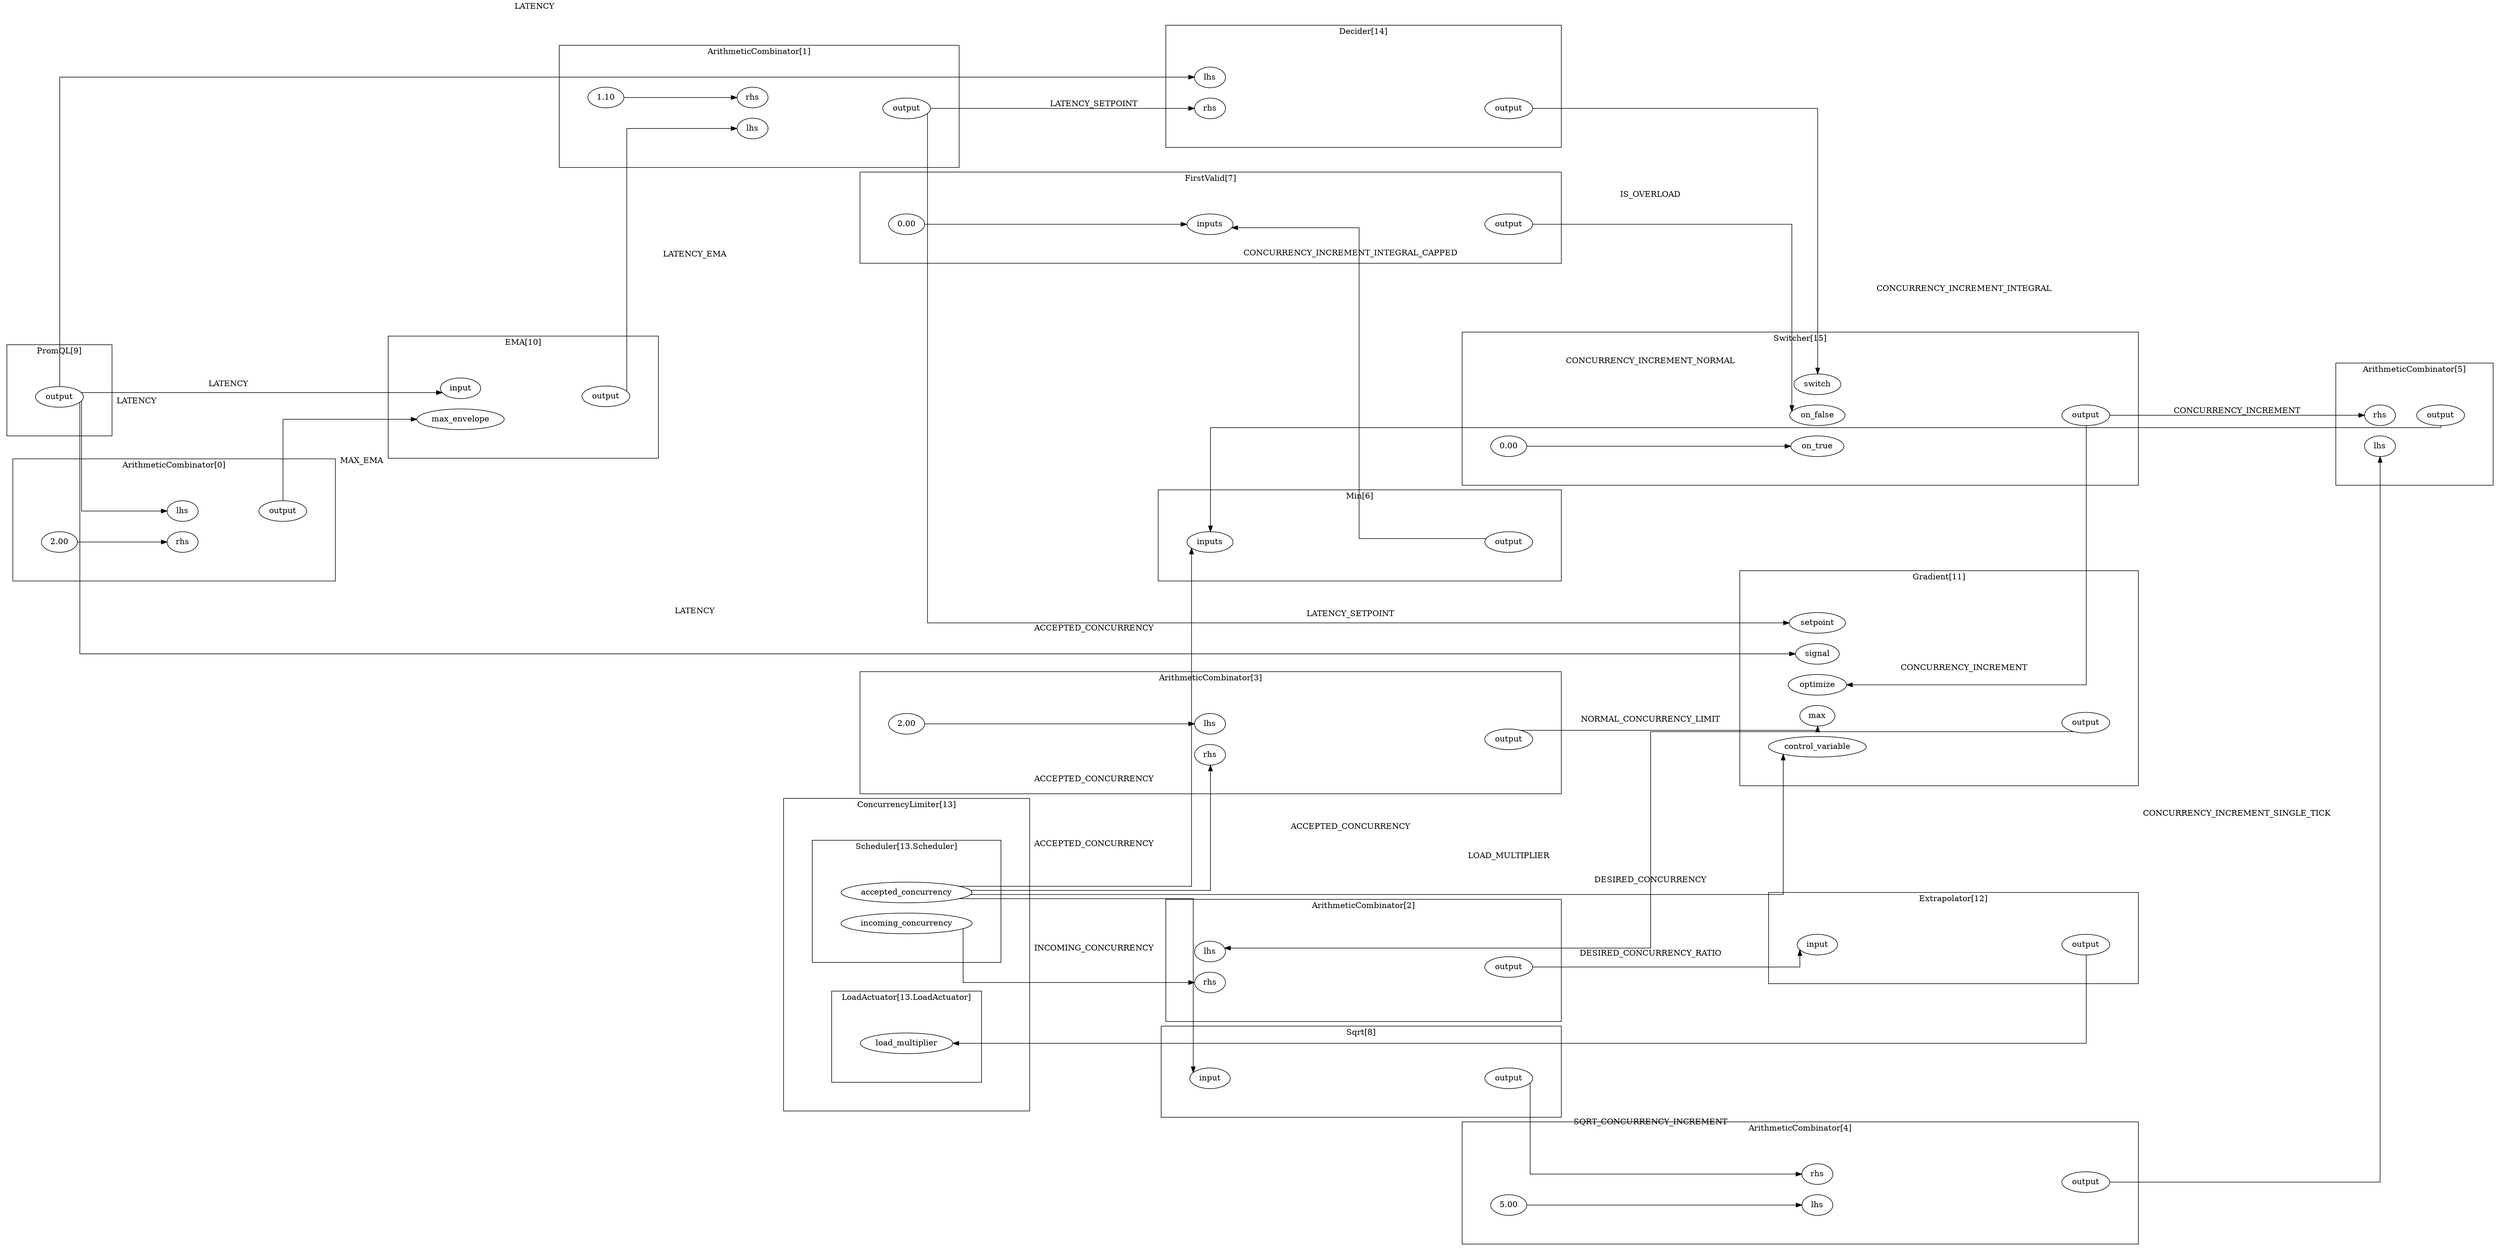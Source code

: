 digraph  {
	subgraph cluster_s1 {
		label="ArithmeticCombinator[0]";margin="50.0";
		n3[label="2.00"];
		n4[label="lhs"];
		n5[label="output"];
		n2[label="rhs"];
		n3->n2;
		n4->n5[style="invis"];
		{rank=same; n2;n4;};
		{rank=same; n5;};
		
	}
	subgraph cluster_s6 {
		label="ArithmeticCombinator[1]";margin="50.0";
		n9[label="1.10"];
		n7[label="lhs"];
		n10[label="output"];
		n8[label="rhs"];
		n9->n8;
		n8->n10[style="invis"];
		{rank=same; n7;n8;};
		{rank=same; n10;};
		
	}
	subgraph cluster_s11 {
		label="ArithmeticCombinator[2]";margin="50.0";
		n12[label="lhs"];
		n14[label="output"];
		n13[label="rhs"];
		n13->n14[style="invis"];
		{rank=same; n12;n13;};
		{rank=same; n14;};
		
	}
	subgraph cluster_s15 {
		label="ArithmeticCombinator[3]";margin="50.0";
		n17[label="2.00"];
		n16[label="lhs"];
		n19[label="output"];
		n18[label="rhs"];
		n17->n16;
		n18->n19[style="invis"];
		{rank=same; n16;n18;};
		{rank=same; n19;};
		
	}
	subgraph cluster_s20 {
		label="ArithmeticCombinator[4]";margin="50.0";
		n23[label="5.00"];
		n22[label="lhs"];
		n24[label="output"];
		n21[label="rhs"];
		n23->n22;
		n22->n24[style="invis"];
		{rank=same; n21;n22;};
		{rank=same; n24;};
		
	}
	subgraph cluster_s25 {
		label="ArithmeticCombinator[5]";margin="50.0";
		n26[label="lhs"];
		n28[label="output"];
		n27[label="rhs"];
		n27->n28[style="invis"];
		{rank=same; n26;n27;};
		{rank=same; n28;};
		
	}
	subgraph cluster_s55 {
		subgraph cluster_s59 {
			label="LoadActuator[13.LoadActuator]";margin="50.0";
			n60[label="load_multiplier"];
			{rank=same; n60;};
			
		}
		subgraph cluster_s56 {
			label="Scheduler[13.Scheduler]";margin="50.0";
			n57[label="accepted_concurrency"];
			n58[label="incoming_concurrency"];
			{rank=same; n57;n58;};
			
		}
		label="ConcurrencyLimiter[13]";margin="50.0";
		
	}
	subgraph cluster_s61 {
		label="Decider[14]";margin="50.0";
		n62[label="lhs"];
		n64[label="output"];
		n63[label="rhs"];
		n63->n64[style="invis"];
		{rank=same; n62;n63;};
		{rank=same; n64;};
		
	}
	subgraph cluster_s41 {
		label="EMA[10]";margin="50.0";
		n42[label="input"];
		n43[label="max_envelope"];
		n44[label="output"];
		n43->n44[style="invis"];
		{rank=same; n42;n43;};
		{rank=same; n44;};
		
	}
	subgraph cluster_s52 {
		label="Extrapolator[12]";margin="50.0";
		n53[label="input"];
		n54[label="output"];
		n53->n54[style="invis"];
		{rank=same; n53;};
		{rank=same; n54;};
		
	}
	subgraph cluster_s32 {
		label="FirstValid[7]";margin="50.0";
		n34[label="0.00"];
		n33[label="inputs"];
		n35[label="output"];
		n34->n33;
		n33->n35[style="invis"];
		{rank=same; n33;n33;};
		{rank=same; n35;};
		
	}
	subgraph cluster_s45 {
		label="Gradient[11]";margin="50.0";
		n47[label="control_variable"];
		n46[label="max"];
		n50[label="optimize"];
		n51[label="output"];
		n49[label="setpoint"];
		n48[label="signal"];
		n50->n51[style="invis"];
		{rank=same; n46;n47;n48;n49;n50;};
		{rank=same; n51;};
		
	}
	subgraph cluster_s29 {
		label="Min[6]";margin="50.0";
		n30[label="inputs"];
		n31[label="output"];
		n30->n31[style="invis"];
		{rank=same; n31;};
		{rank=same; n30;n30;};
		
	}
	subgraph cluster_s39 {
		label="PromQL[9]";margin="50.0";
		n40[label="output"];
		{rank=same; n40;};
		
	}
	subgraph cluster_s36 {
		label="Sqrt[8]";margin="50.0";
		n37[label="input"];
		n38[label="output"];
		n37->n38[style="invis"];
		{rank=same; n38;};
		{rank=same; n37;};
		
	}
	subgraph cluster_s65 {
		label="Switcher[15]";margin="50.0";
		n67[label="0.00"];
		n68[label="on_false"];
		n66[label="on_true"];
		n70[label="output"];
		n69[label="switch"];
		n67->n66;
		n69->n70[style="invis"];
		{rank=same; n70;};
		{rank=same; n66;n68;n69;};
		
	}
	rankdir="LR";splines="ortho";
	n57->n18[label="ACCEPTED_CONCURRENCY"];
	n57->n30[label="ACCEPTED_CONCURRENCY"];
	n57->n37[label="ACCEPTED_CONCURRENCY"];
	n57->n47[label="ACCEPTED_CONCURRENCY"];
	n58->n13[label="INCOMING_CONCURRENCY"];
	n5->n43[label="MAX_EMA"];
	n19->n46[label="NORMAL_CONCURRENCY_LIMIT"];
	n28->n30[label="CONCURRENCY_INCREMENT_INTEGRAL"];
	n31->n33[label="CONCURRENCY_INCREMENT_INTEGRAL_CAPPED"];
	n44->n7[label="LATENCY_EMA"];
	n51->n12[label="DESIRED_CONCURRENCY"];
	n24->n26[label="CONCURRENCY_INCREMENT_SINGLE_TICK"];
	n38->n21[label="SQRT_CONCURRENCY_INCREMENT"];
	n14->n53[label="DESIRED_CONCURRENCY_RATIO"];
	n40->n4[label="LATENCY"];
	n40->n42[label="LATENCY"];
	n40->n48[label="LATENCY"];
	n40->n62[label="LATENCY"];
	n54->n60[label="LOAD_MULTIPLIER"];
	n10->n49[label="LATENCY_SETPOINT"];
	n10->n63[label="LATENCY_SETPOINT"];
	n35->n68[label="CONCURRENCY_INCREMENT_NORMAL"];
	n64->n69[label="IS_OVERLOAD"];
	n70->n27[label="CONCURRENCY_INCREMENT"];
	n70->n50[label="CONCURRENCY_INCREMENT"];
	
}
